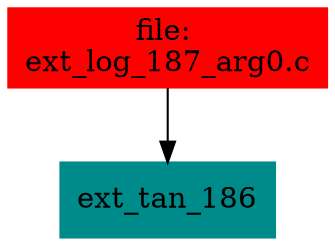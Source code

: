 digraph G {
node [shape=box]

0 [label="file: 
ext_log_187_arg0.c",color=red, style=filled]
1 [label="ext_tan_186",color=cyan4, style=filled]
0 -> 1


}

